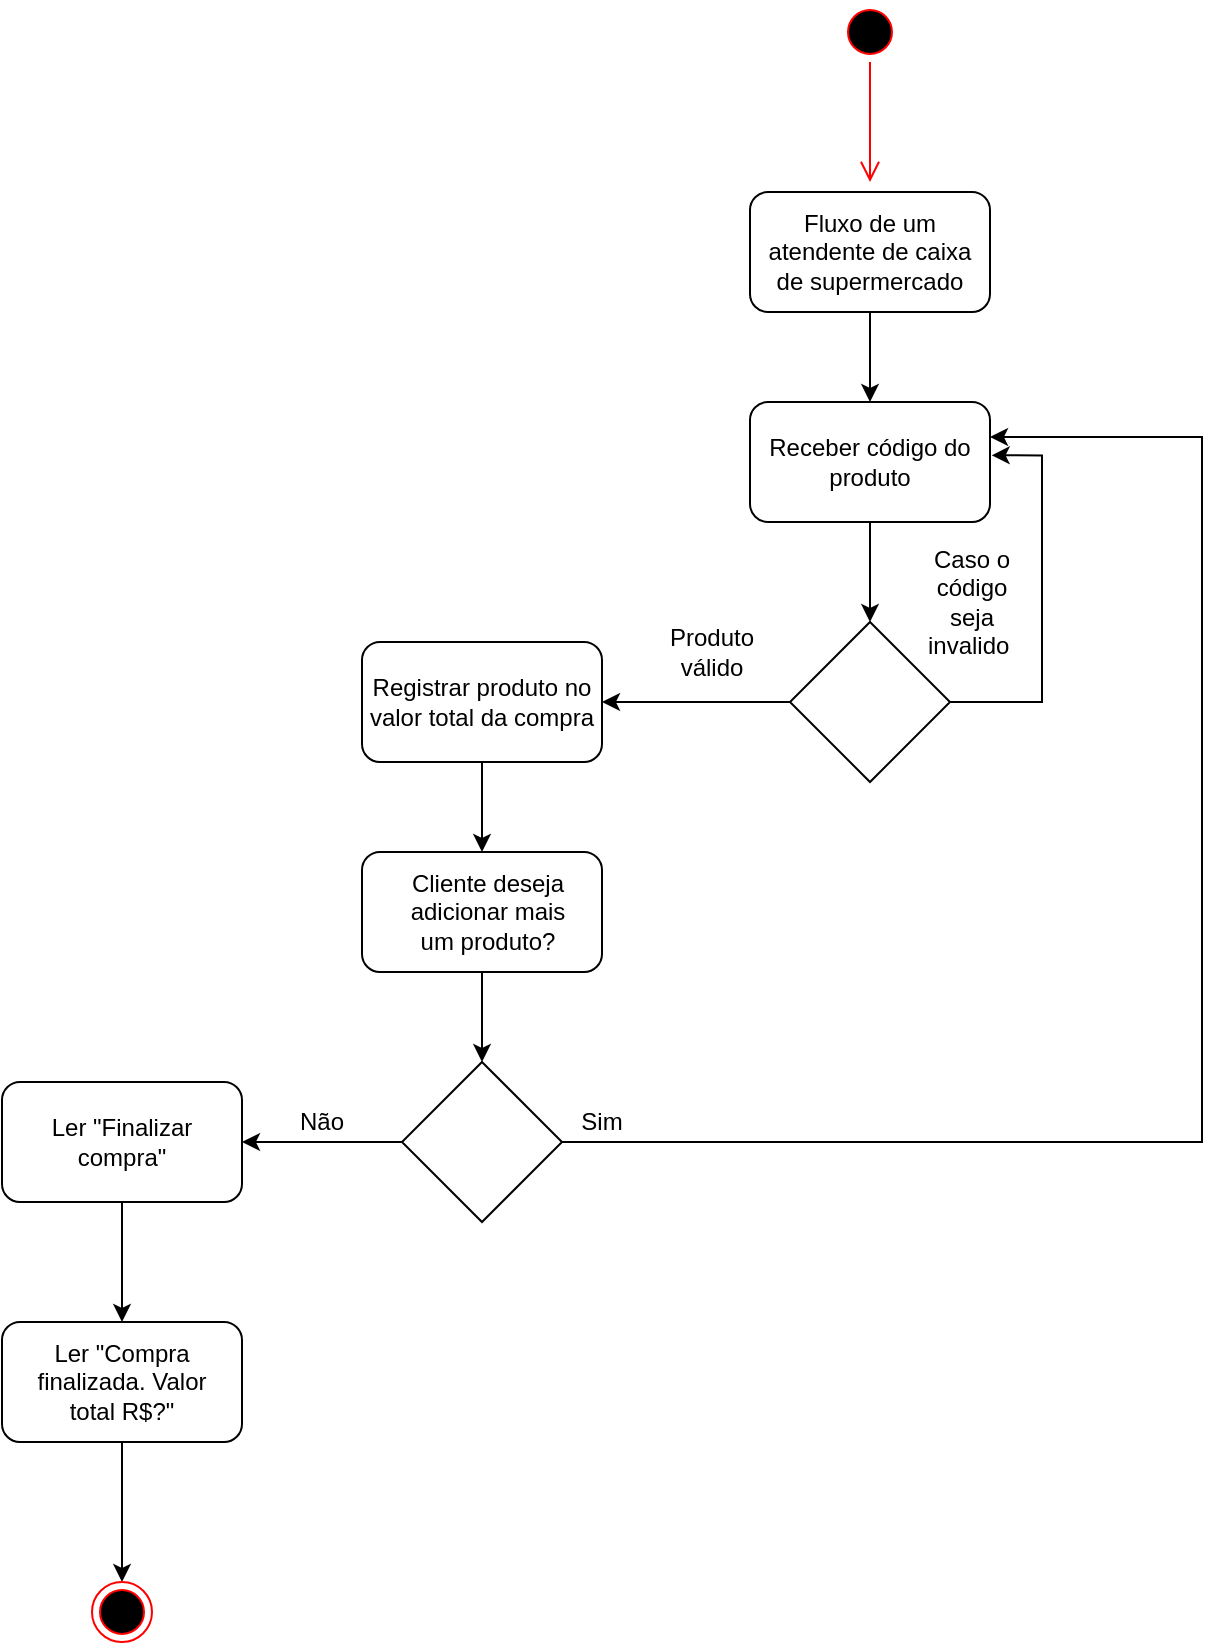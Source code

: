 <mxfile version="14.1.8" type="device"><diagram id="XLRBtr4WLJ5vYkUT9EzE" name="Página-1"><mxGraphModel dx="1557" dy="347" grid="1" gridSize="10" guides="1" tooltips="1" connect="1" arrows="1" fold="1" page="1" pageScale="1" pageWidth="827" pageHeight="1169" math="0" shadow="0"><root><mxCell id="0"/><mxCell id="1" parent="0"/><mxCell id="Hd2hcVhlRNnKtBeJ0myw-1" value="" style="ellipse;html=1;shape=startState;fillColor=#000000;strokeColor=#ff0000;" vertex="1" parent="1"><mxGeometry x="399" y="70" width="30" height="30" as="geometry"/></mxCell><mxCell id="Hd2hcVhlRNnKtBeJ0myw-2" value="" style="edgeStyle=orthogonalEdgeStyle;html=1;verticalAlign=bottom;endArrow=open;endSize=8;strokeColor=#ff0000;" edge="1" source="Hd2hcVhlRNnKtBeJ0myw-1" parent="1"><mxGeometry relative="1" as="geometry"><mxPoint x="414" y="160" as="targetPoint"/></mxGeometry></mxCell><mxCell id="Hd2hcVhlRNnKtBeJ0myw-6" style="edgeStyle=orthogonalEdgeStyle;rounded=0;orthogonalLoop=1;jettySize=auto;html=1;entryX=0.5;entryY=0;entryDx=0;entryDy=0;" edge="1" parent="1" source="Hd2hcVhlRNnKtBeJ0myw-3" target="Hd2hcVhlRNnKtBeJ0myw-5"><mxGeometry relative="1" as="geometry"/></mxCell><mxCell id="Hd2hcVhlRNnKtBeJ0myw-3" value="" style="rounded=1;whiteSpace=wrap;html=1;" vertex="1" parent="1"><mxGeometry x="354" y="165" width="120" height="60" as="geometry"/></mxCell><mxCell id="Hd2hcVhlRNnKtBeJ0myw-4" value="Fluxo de um atendente de caixa de supermercado" style="text;html=1;strokeColor=none;fillColor=none;align=center;verticalAlign=middle;whiteSpace=wrap;rounded=0;" vertex="1" parent="1"><mxGeometry x="359" y="170" width="110" height="50" as="geometry"/></mxCell><mxCell id="Hd2hcVhlRNnKtBeJ0myw-9" style="edgeStyle=orthogonalEdgeStyle;rounded=0;orthogonalLoop=1;jettySize=auto;html=1;entryX=0.5;entryY=0;entryDx=0;entryDy=0;" edge="1" parent="1" source="Hd2hcVhlRNnKtBeJ0myw-5"><mxGeometry relative="1" as="geometry"><mxPoint x="414" y="380" as="targetPoint"/></mxGeometry></mxCell><mxCell id="Hd2hcVhlRNnKtBeJ0myw-5" value="" style="rounded=1;whiteSpace=wrap;html=1;" vertex="1" parent="1"><mxGeometry x="354" y="270" width="120" height="60" as="geometry"/></mxCell><mxCell id="Hd2hcVhlRNnKtBeJ0myw-7" value="Receber código do produto" style="text;html=1;strokeColor=none;fillColor=none;align=center;verticalAlign=middle;whiteSpace=wrap;rounded=0;" vertex="1" parent="1"><mxGeometry x="354" y="275" width="120" height="50" as="geometry"/></mxCell><mxCell id="Hd2hcVhlRNnKtBeJ0myw-11" style="edgeStyle=orthogonalEdgeStyle;rounded=0;orthogonalLoop=1;jettySize=auto;html=1;entryX=1.007;entryY=0.433;entryDx=0;entryDy=0;entryPerimeter=0;exitX=1;exitY=0.5;exitDx=0;exitDy=0;" edge="1" parent="1" source="Hd2hcVhlRNnKtBeJ0myw-10" target="Hd2hcVhlRNnKtBeJ0myw-7"><mxGeometry relative="1" as="geometry"><Array as="points"><mxPoint x="500" y="420"/><mxPoint x="500" y="297"/></Array></mxGeometry></mxCell><mxCell id="Hd2hcVhlRNnKtBeJ0myw-17" style="edgeStyle=orthogonalEdgeStyle;rounded=0;orthogonalLoop=1;jettySize=auto;html=1;entryX=1;entryY=0.5;entryDx=0;entryDy=0;" edge="1" parent="1" source="Hd2hcVhlRNnKtBeJ0myw-10" target="Hd2hcVhlRNnKtBeJ0myw-16"><mxGeometry relative="1" as="geometry"/></mxCell><mxCell id="Hd2hcVhlRNnKtBeJ0myw-10" value="" style="rhombus;whiteSpace=wrap;html=1;" vertex="1" parent="1"><mxGeometry x="374" y="380" width="80" height="80" as="geometry"/></mxCell><mxCell id="Hd2hcVhlRNnKtBeJ0myw-13" value="Caso o código seja invalido&amp;nbsp;" style="text;html=1;strokeColor=none;fillColor=none;align=center;verticalAlign=middle;whiteSpace=wrap;rounded=0;" vertex="1" parent="1"><mxGeometry x="440" y="340" width="50" height="60" as="geometry"/></mxCell><mxCell id="Hd2hcVhlRNnKtBeJ0myw-28" style="edgeStyle=orthogonalEdgeStyle;rounded=0;orthogonalLoop=1;jettySize=auto;html=1;entryX=0.5;entryY=0;entryDx=0;entryDy=0;" edge="1" parent="1" source="Hd2hcVhlRNnKtBeJ0myw-15" target="Hd2hcVhlRNnKtBeJ0myw-23"><mxGeometry relative="1" as="geometry"/></mxCell><mxCell id="Hd2hcVhlRNnKtBeJ0myw-15" value="" style="rounded=1;whiteSpace=wrap;html=1;" vertex="1" parent="1"><mxGeometry x="160" y="390" width="120" height="60" as="geometry"/></mxCell><mxCell id="Hd2hcVhlRNnKtBeJ0myw-16" value="Registrar produto no valor total da compra" style="text;html=1;strokeColor=none;fillColor=none;align=center;verticalAlign=middle;whiteSpace=wrap;rounded=0;" vertex="1" parent="1"><mxGeometry x="160" y="395" width="120" height="50" as="geometry"/></mxCell><mxCell id="Hd2hcVhlRNnKtBeJ0myw-18" value="Produto válido" style="text;html=1;strokeColor=none;fillColor=none;align=center;verticalAlign=middle;whiteSpace=wrap;rounded=0;" vertex="1" parent="1"><mxGeometry x="300" y="380" width="70" height="30" as="geometry"/></mxCell><mxCell id="Hd2hcVhlRNnKtBeJ0myw-24" style="edgeStyle=orthogonalEdgeStyle;rounded=0;orthogonalLoop=1;jettySize=auto;html=1;entryX=1;entryY=0.5;entryDx=0;entryDy=0;" edge="1" parent="1" source="Hd2hcVhlRNnKtBeJ0myw-19" target="Hd2hcVhlRNnKtBeJ0myw-22"><mxGeometry relative="1" as="geometry"/></mxCell><mxCell id="Hd2hcVhlRNnKtBeJ0myw-30" style="edgeStyle=orthogonalEdgeStyle;rounded=0;orthogonalLoop=1;jettySize=auto;html=1;entryX=1;entryY=0.25;entryDx=0;entryDy=0;" edge="1" parent="1" source="Hd2hcVhlRNnKtBeJ0myw-19" target="Hd2hcVhlRNnKtBeJ0myw-7"><mxGeometry relative="1" as="geometry"><mxPoint x="580" y="280" as="targetPoint"/><Array as="points"><mxPoint x="580" y="640"/><mxPoint x="580" y="288"/></Array></mxGeometry></mxCell><mxCell id="Hd2hcVhlRNnKtBeJ0myw-19" value="" style="rhombus;whiteSpace=wrap;html=1;" vertex="1" parent="1"><mxGeometry x="180" y="600" width="80" height="80" as="geometry"/></mxCell><mxCell id="Hd2hcVhlRNnKtBeJ0myw-35" style="edgeStyle=orthogonalEdgeStyle;rounded=0;orthogonalLoop=1;jettySize=auto;html=1;entryX=0.5;entryY=0;entryDx=0;entryDy=0;" edge="1" parent="1" source="Hd2hcVhlRNnKtBeJ0myw-22" target="Hd2hcVhlRNnKtBeJ0myw-34"><mxGeometry relative="1" as="geometry"/></mxCell><mxCell id="Hd2hcVhlRNnKtBeJ0myw-22" value="" style="rounded=1;whiteSpace=wrap;html=1;" vertex="1" parent="1"><mxGeometry x="-20" y="610" width="120" height="60" as="geometry"/></mxCell><mxCell id="Hd2hcVhlRNnKtBeJ0myw-29" style="edgeStyle=orthogonalEdgeStyle;rounded=0;orthogonalLoop=1;jettySize=auto;html=1;entryX=0.5;entryY=0;entryDx=0;entryDy=0;" edge="1" parent="1" source="Hd2hcVhlRNnKtBeJ0myw-23" target="Hd2hcVhlRNnKtBeJ0myw-19"><mxGeometry relative="1" as="geometry"/></mxCell><mxCell id="Hd2hcVhlRNnKtBeJ0myw-23" value="" style="rounded=1;whiteSpace=wrap;html=1;" vertex="1" parent="1"><mxGeometry x="160" y="495" width="120" height="60" as="geometry"/></mxCell><mxCell id="Hd2hcVhlRNnKtBeJ0myw-26" value="Cliente deseja adicionar mais um produto?" style="text;html=1;strokeColor=none;fillColor=none;align=center;verticalAlign=middle;whiteSpace=wrap;rounded=0;" vertex="1" parent="1"><mxGeometry x="180" y="500" width="86" height="50" as="geometry"/></mxCell><mxCell id="Hd2hcVhlRNnKtBeJ0myw-31" value="Sim" style="text;html=1;strokeColor=none;fillColor=none;align=center;verticalAlign=middle;whiteSpace=wrap;rounded=0;" vertex="1" parent="1"><mxGeometry x="260" y="620" width="40" height="20" as="geometry"/></mxCell><mxCell id="Hd2hcVhlRNnKtBeJ0myw-32" value="Não" style="text;html=1;strokeColor=none;fillColor=none;align=center;verticalAlign=middle;whiteSpace=wrap;rounded=0;" vertex="1" parent="1"><mxGeometry x="120" y="620" width="40" height="20" as="geometry"/></mxCell><mxCell id="Hd2hcVhlRNnKtBeJ0myw-33" value="Ler &quot;Finalizar compra&quot;" style="text;html=1;strokeColor=none;fillColor=none;align=center;verticalAlign=middle;whiteSpace=wrap;rounded=0;" vertex="1" parent="1"><mxGeometry x="-15" y="620" width="110" height="40" as="geometry"/></mxCell><mxCell id="Hd2hcVhlRNnKtBeJ0myw-38" style="edgeStyle=orthogonalEdgeStyle;rounded=0;orthogonalLoop=1;jettySize=auto;html=1;entryX=0.5;entryY=0;entryDx=0;entryDy=0;" edge="1" parent="1" source="Hd2hcVhlRNnKtBeJ0myw-34" target="Hd2hcVhlRNnKtBeJ0myw-37"><mxGeometry relative="1" as="geometry"/></mxCell><mxCell id="Hd2hcVhlRNnKtBeJ0myw-34" value="" style="rounded=1;whiteSpace=wrap;html=1;" vertex="1" parent="1"><mxGeometry x="-20" y="730" width="120" height="60" as="geometry"/></mxCell><mxCell id="Hd2hcVhlRNnKtBeJ0myw-36" value="Ler &quot;Compra finalizada. Valor total R$?&quot;" style="text;html=1;strokeColor=none;fillColor=none;align=center;verticalAlign=middle;whiteSpace=wrap;rounded=0;" vertex="1" parent="1"><mxGeometry x="-15" y="735" width="110" height="50" as="geometry"/></mxCell><mxCell id="Hd2hcVhlRNnKtBeJ0myw-37" value="" style="ellipse;html=1;shape=endState;fillColor=#000000;strokeColor=#ff0000;" vertex="1" parent="1"><mxGeometry x="25" y="860" width="30" height="30" as="geometry"/></mxCell></root></mxGraphModel></diagram></mxfile>